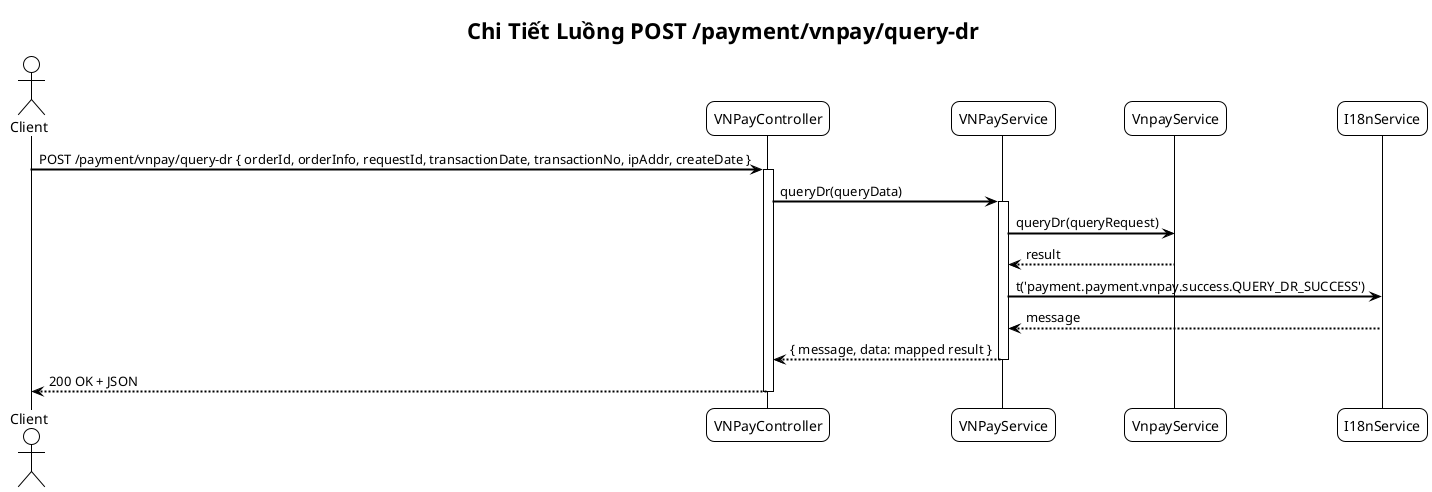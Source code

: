@startuml VNPay - Query DR Sequence
!theme plain
skinparam backgroundColor #FFFFFF
skinparam sequenceArrowThickness 2
skinparam roundcorner 16

title Chi Tiết Luồng POST /payment/vnpay/query-dr

actor "Client" as C
participant "VNPayController" as VC
participant "VNPayService" as VS
participant "VnpayService" as VNS
participant "I18nService" as IS

C -> VC: POST /payment/vnpay/query-dr { orderId, orderInfo, requestId, transactionDate, transactionNo, ipAddr, createDate }
activate VC

VC -> VS: queryDr(queryData)
activate VS

VS -> VNS: queryDr(queryRequest)
VNS --> VS: result

VS -> IS: t('payment.payment.vnpay.success.QUERY_DR_SUCCESS')
IS --> VS: message
VS --> VC: { message, data: mapped result }
deactivate VS

VC --> C: 200 OK + JSON
deactivate VC

@enduml


